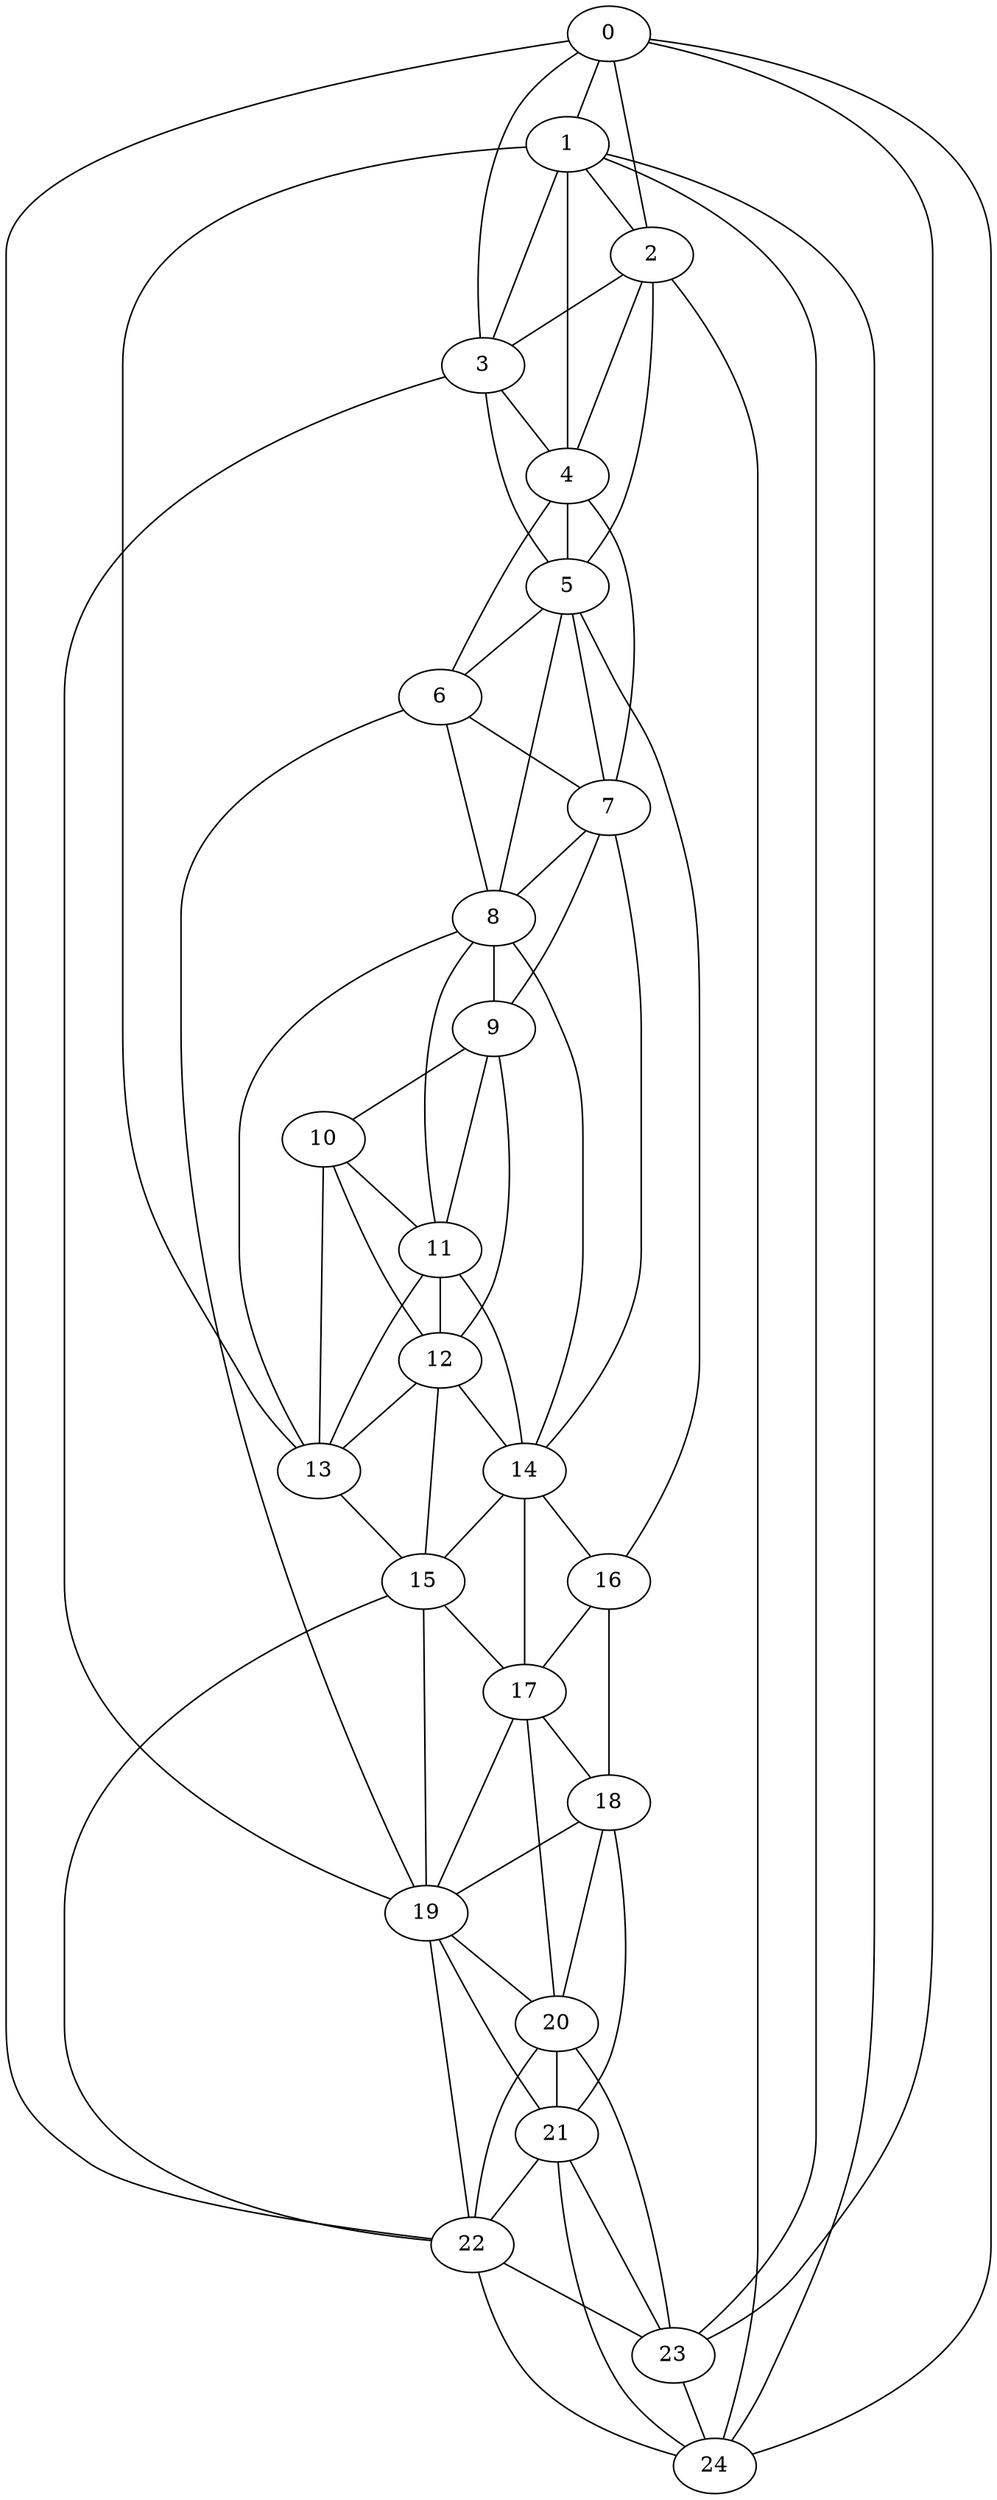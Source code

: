 strict graph "watts_strogatz_graph(25,6,0.1)" {
0;
1;
2;
3;
4;
5;
6;
7;
8;
9;
10;
11;
12;
13;
14;
15;
16;
17;
18;
19;
20;
21;
22;
23;
24;
0 -- 1  [is_available=True, prob="0.863885066381"];
0 -- 2  [is_available=True, prob="0.0146257884166"];
0 -- 3  [is_available=True, prob="0.229872784015"];
0 -- 22  [is_available=True, prob="0.743285050719"];
0 -- 23  [is_available=True, prob="0.508462998454"];
0 -- 24  [is_available=True, prob="0.0206607532263"];
1 -- 2  [is_available=True, prob="0.575564151195"];
1 -- 3  [is_available=True, prob="0.561202512358"];
1 -- 4  [is_available=True, prob="1.0"];
1 -- 13  [is_available=True, prob="0.329671636055"];
1 -- 23  [is_available=True, prob="0.654942136835"];
1 -- 24  [is_available=True, prob="0.822809011841"];
2 -- 3  [is_available=True, prob="1.0"];
2 -- 4  [is_available=True, prob="0.0850441808474"];
2 -- 5  [is_available=True, prob="0.0245802920284"];
2 -- 24  [is_available=True, prob="0.364861395563"];
3 -- 4  [is_available=True, prob="0.279427184528"];
3 -- 5  [is_available=True, prob="1.0"];
3 -- 19  [is_available=True, prob="1.0"];
4 -- 5  [is_available=True, prob="0.861391045766"];
4 -- 6  [is_available=True, prob="0.80873824309"];
4 -- 7  [is_available=True, prob="0.352786673058"];
5 -- 6  [is_available=True, prob="0.675971814959"];
5 -- 7  [is_available=True, prob="0.920384185612"];
5 -- 8  [is_available=True, prob="0.296762847934"];
5 -- 16  [is_available=True, prob="0.453614999425"];
6 -- 7  [is_available=True, prob="1.0"];
6 -- 8  [is_available=True, prob="1.0"];
6 -- 19  [is_available=True, prob="1.0"];
7 -- 8  [is_available=True, prob="1.0"];
7 -- 9  [is_available=True, prob="1.0"];
7 -- 14  [is_available=True, prob="1.0"];
8 -- 9  [is_available=True, prob="1.0"];
8 -- 11  [is_available=True, prob="0.351779196628"];
8 -- 13  [is_available=True, prob="1.0"];
8 -- 14  [is_available=True, prob="0.55987607991"];
9 -- 10  [is_available=True, prob="0.584116728752"];
9 -- 11  [is_available=True, prob="1.0"];
9 -- 12  [is_available=True, prob="0.430630288905"];
10 -- 11  [is_available=True, prob="1.0"];
10 -- 12  [is_available=True, prob="0.83717365383"];
10 -- 13  [is_available=True, prob="0.398226805042"];
11 -- 12  [is_available=True, prob="0.17059544059"];
11 -- 13  [is_available=True, prob="0.949896333838"];
11 -- 14  [is_available=True, prob="0.13884937961"];
12 -- 13  [is_available=True, prob="1.0"];
12 -- 14  [is_available=True, prob="1.0"];
12 -- 15  [is_available=True, prob="0.57380240357"];
13 -- 15  [is_available=True, prob="0.158197561953"];
14 -- 15  [is_available=True, prob="0.377646636897"];
14 -- 16  [is_available=True, prob="0.895005859582"];
14 -- 17  [is_available=True, prob="0.700746938486"];
15 -- 17  [is_available=True, prob="0.262183388937"];
15 -- 19  [is_available=True, prob="0.776774609859"];
15 -- 22  [is_available=True, prob="0.622813126763"];
16 -- 17  [is_available=True, prob="0.305350338408"];
16 -- 18  [is_available=True, prob="0.40506485427"];
17 -- 18  [is_available=True, prob="0.425540395515"];
17 -- 19  [is_available=True, prob="0.840123288079"];
17 -- 20  [is_available=True, prob="0.85253215264"];
18 -- 19  [is_available=True, prob="0.742971227299"];
18 -- 20  [is_available=True, prob="0.915476612718"];
18 -- 21  [is_available=True, prob="0.565757511018"];
19 -- 20  [is_available=True, prob="1.0"];
19 -- 21  [is_available=True, prob="0.415099710221"];
19 -- 22  [is_available=True, prob="0.320018890791"];
20 -- 21  [is_available=True, prob="0.719015140846"];
20 -- 22  [is_available=True, prob="1.0"];
20 -- 23  [is_available=True, prob="0.479825432933"];
21 -- 22  [is_available=True, prob="0.940962500768"];
21 -- 23  [is_available=True, prob="1.0"];
21 -- 24  [is_available=True, prob="0.579839655377"];
22 -- 23  [is_available=True, prob="1.0"];
22 -- 24  [is_available=True, prob="0.344490245386"];
23 -- 24  [is_available=True, prob="0.580971708205"];
}
